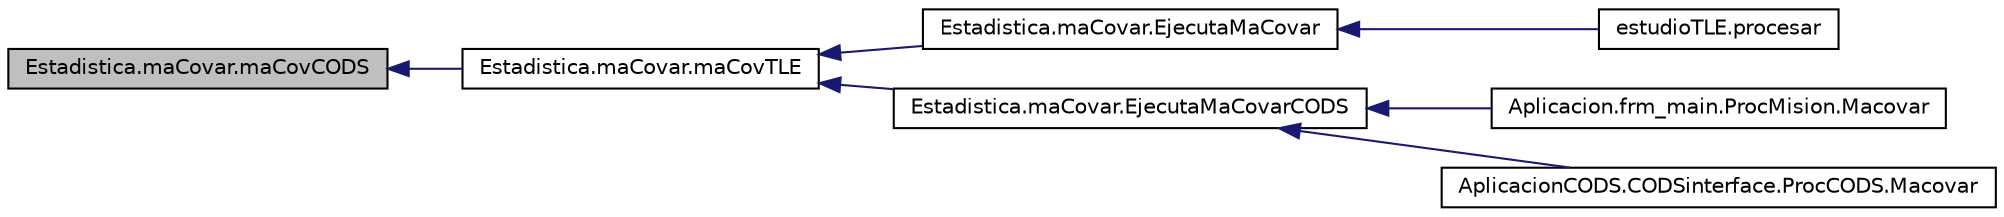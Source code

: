 digraph G
{
  edge [fontname="Helvetica",fontsize="10",labelfontname="Helvetica",labelfontsize="10"];
  node [fontname="Helvetica",fontsize="10",shape=record];
  rankdir="LR";
  Node1 [label="Estadistica.maCovar.maCovCODS",height=0.2,width=0.4,color="black", fillcolor="grey75", style="filled" fontcolor="black"];
  Node1 -> Node2 [dir="back",color="midnightblue",fontsize="10",style="solid",fontname="Helvetica"];
  Node2 [label="Estadistica.maCovar.maCovTLE",height=0.2,width=0.4,color="black", fillcolor="white", style="filled",URL="$namespace_estadistica_1_1ma_covar.html#aa48123d0e8657fa1dd0847526bf613b3"];
  Node2 -> Node3 [dir="back",color="midnightblue",fontsize="10",style="solid",fontname="Helvetica"];
  Node3 [label="Estadistica.maCovar.EjecutaMaCovar",height=0.2,width=0.4,color="black", fillcolor="white", style="filled",URL="$namespace_estadistica_1_1ma_covar.html#aadb6fb862b6976514a1292034a8b0a48"];
  Node3 -> Node4 [dir="back",color="midnightblue",fontsize="10",style="solid",fontname="Helvetica"];
  Node4 [label="estudioTLE.procesar",height=0.2,width=0.4,color="black", fillcolor="white", style="filled",URL="$namespaceestudio_t_l_e.html#a05f5fb07809e9aed4c1d036c20f31d2d"];
  Node2 -> Node5 [dir="back",color="midnightblue",fontsize="10",style="solid",fontname="Helvetica"];
  Node5 [label="Estadistica.maCovar.EjecutaMaCovarCODS",height=0.2,width=0.4,color="black", fillcolor="white", style="filled",URL="$namespace_estadistica_1_1ma_covar.html#ae50df5102737352392fa1f5ef83ceb6c"];
  Node5 -> Node6 [dir="back",color="midnightblue",fontsize="10",style="solid",fontname="Helvetica"];
  Node6 [label="Aplicacion.frm_main.ProcMision.Macovar",height=0.2,width=0.4,color="black", fillcolor="white", style="filled",URL="$class_aplicacion_1_1frm__main_1_1_proc_mision.html#acc3e51ea01f718127f28f752079417d2"];
  Node5 -> Node7 [dir="back",color="midnightblue",fontsize="10",style="solid",fontname="Helvetica"];
  Node7 [label="AplicacionCODS.CODSinterface.ProcCODS.Macovar",height=0.2,width=0.4,color="black", fillcolor="white", style="filled",URL="$class_aplicacion_c_o_d_s_1_1_c_o_d_sinterface_1_1_proc_c_o_d_s.html#a009abbd9ba955d1b7de2cc12a098dcbf"];
}
